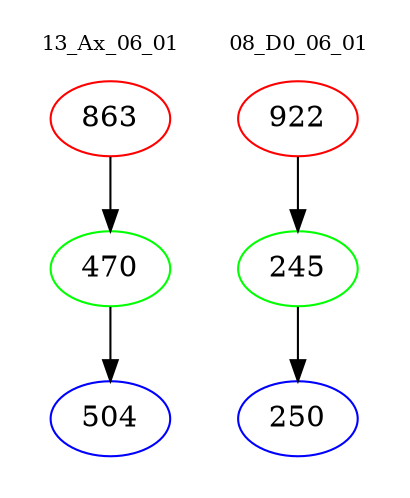 digraph{
subgraph cluster_0 {
color = white
label = "13_Ax_06_01";
fontsize=10;
T0_863 [label="863", color="red"]
T0_863 -> T0_470 [color="black"]
T0_470 [label="470", color="green"]
T0_470 -> T0_504 [color="black"]
T0_504 [label="504", color="blue"]
}
subgraph cluster_1 {
color = white
label = "08_D0_06_01";
fontsize=10;
T1_922 [label="922", color="red"]
T1_922 -> T1_245 [color="black"]
T1_245 [label="245", color="green"]
T1_245 -> T1_250 [color="black"]
T1_250 [label="250", color="blue"]
}
}
